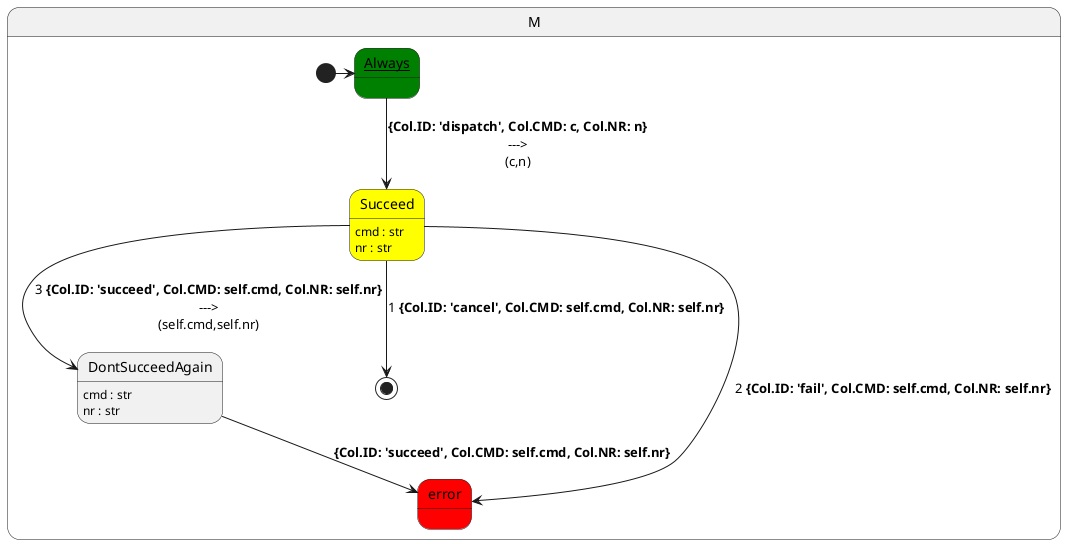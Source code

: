 @startuml
state M{
  [*] -> __Always__
  state __Always__ #green
  state Succeed #yellow : cmd : str\nnr : str
  state DontSucceedAgain : cmd : str\nnr : str
  __Always__ --> Succeed : **{Col.ID: 'dispatch', Col.CMD: c, Col.NR: n}**\n--->\n(c,n)
  Succeed --> [*] : 1 **{Col.ID: 'cancel', Col.CMD: self.cmd, Col.NR: self.nr}**
  state error #red
  Succeed --> error : 2 **{Col.ID: 'fail', Col.CMD: self.cmd, Col.NR: self.nr}**
  Succeed --> DontSucceedAgain : 3 **{Col.ID: 'succeed', Col.CMD: self.cmd, Col.NR: self.nr}**\n--->\n(self.cmd,self.nr)
  state error #red
  DontSucceedAgain --> error : **{Col.ID: 'succeed', Col.CMD: self.cmd, Col.NR: self.nr}**
}
@enduml